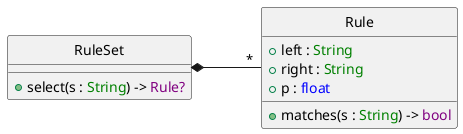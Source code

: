 @startuml
hide circle

class RuleSet {
    + select(s : <color:green>String</color>) -> <color:purple>Rule?</color>
}

class Rule {
    + left : <color:green>String</color>
    + right : <color:green>String</color>
    + p : <color:blue>float</color>
    + matches(s : <color:green>String</color>) -> <color:purple>bool</color>
}

RuleSet *-right- "*" Rule : "          "

@enduml
